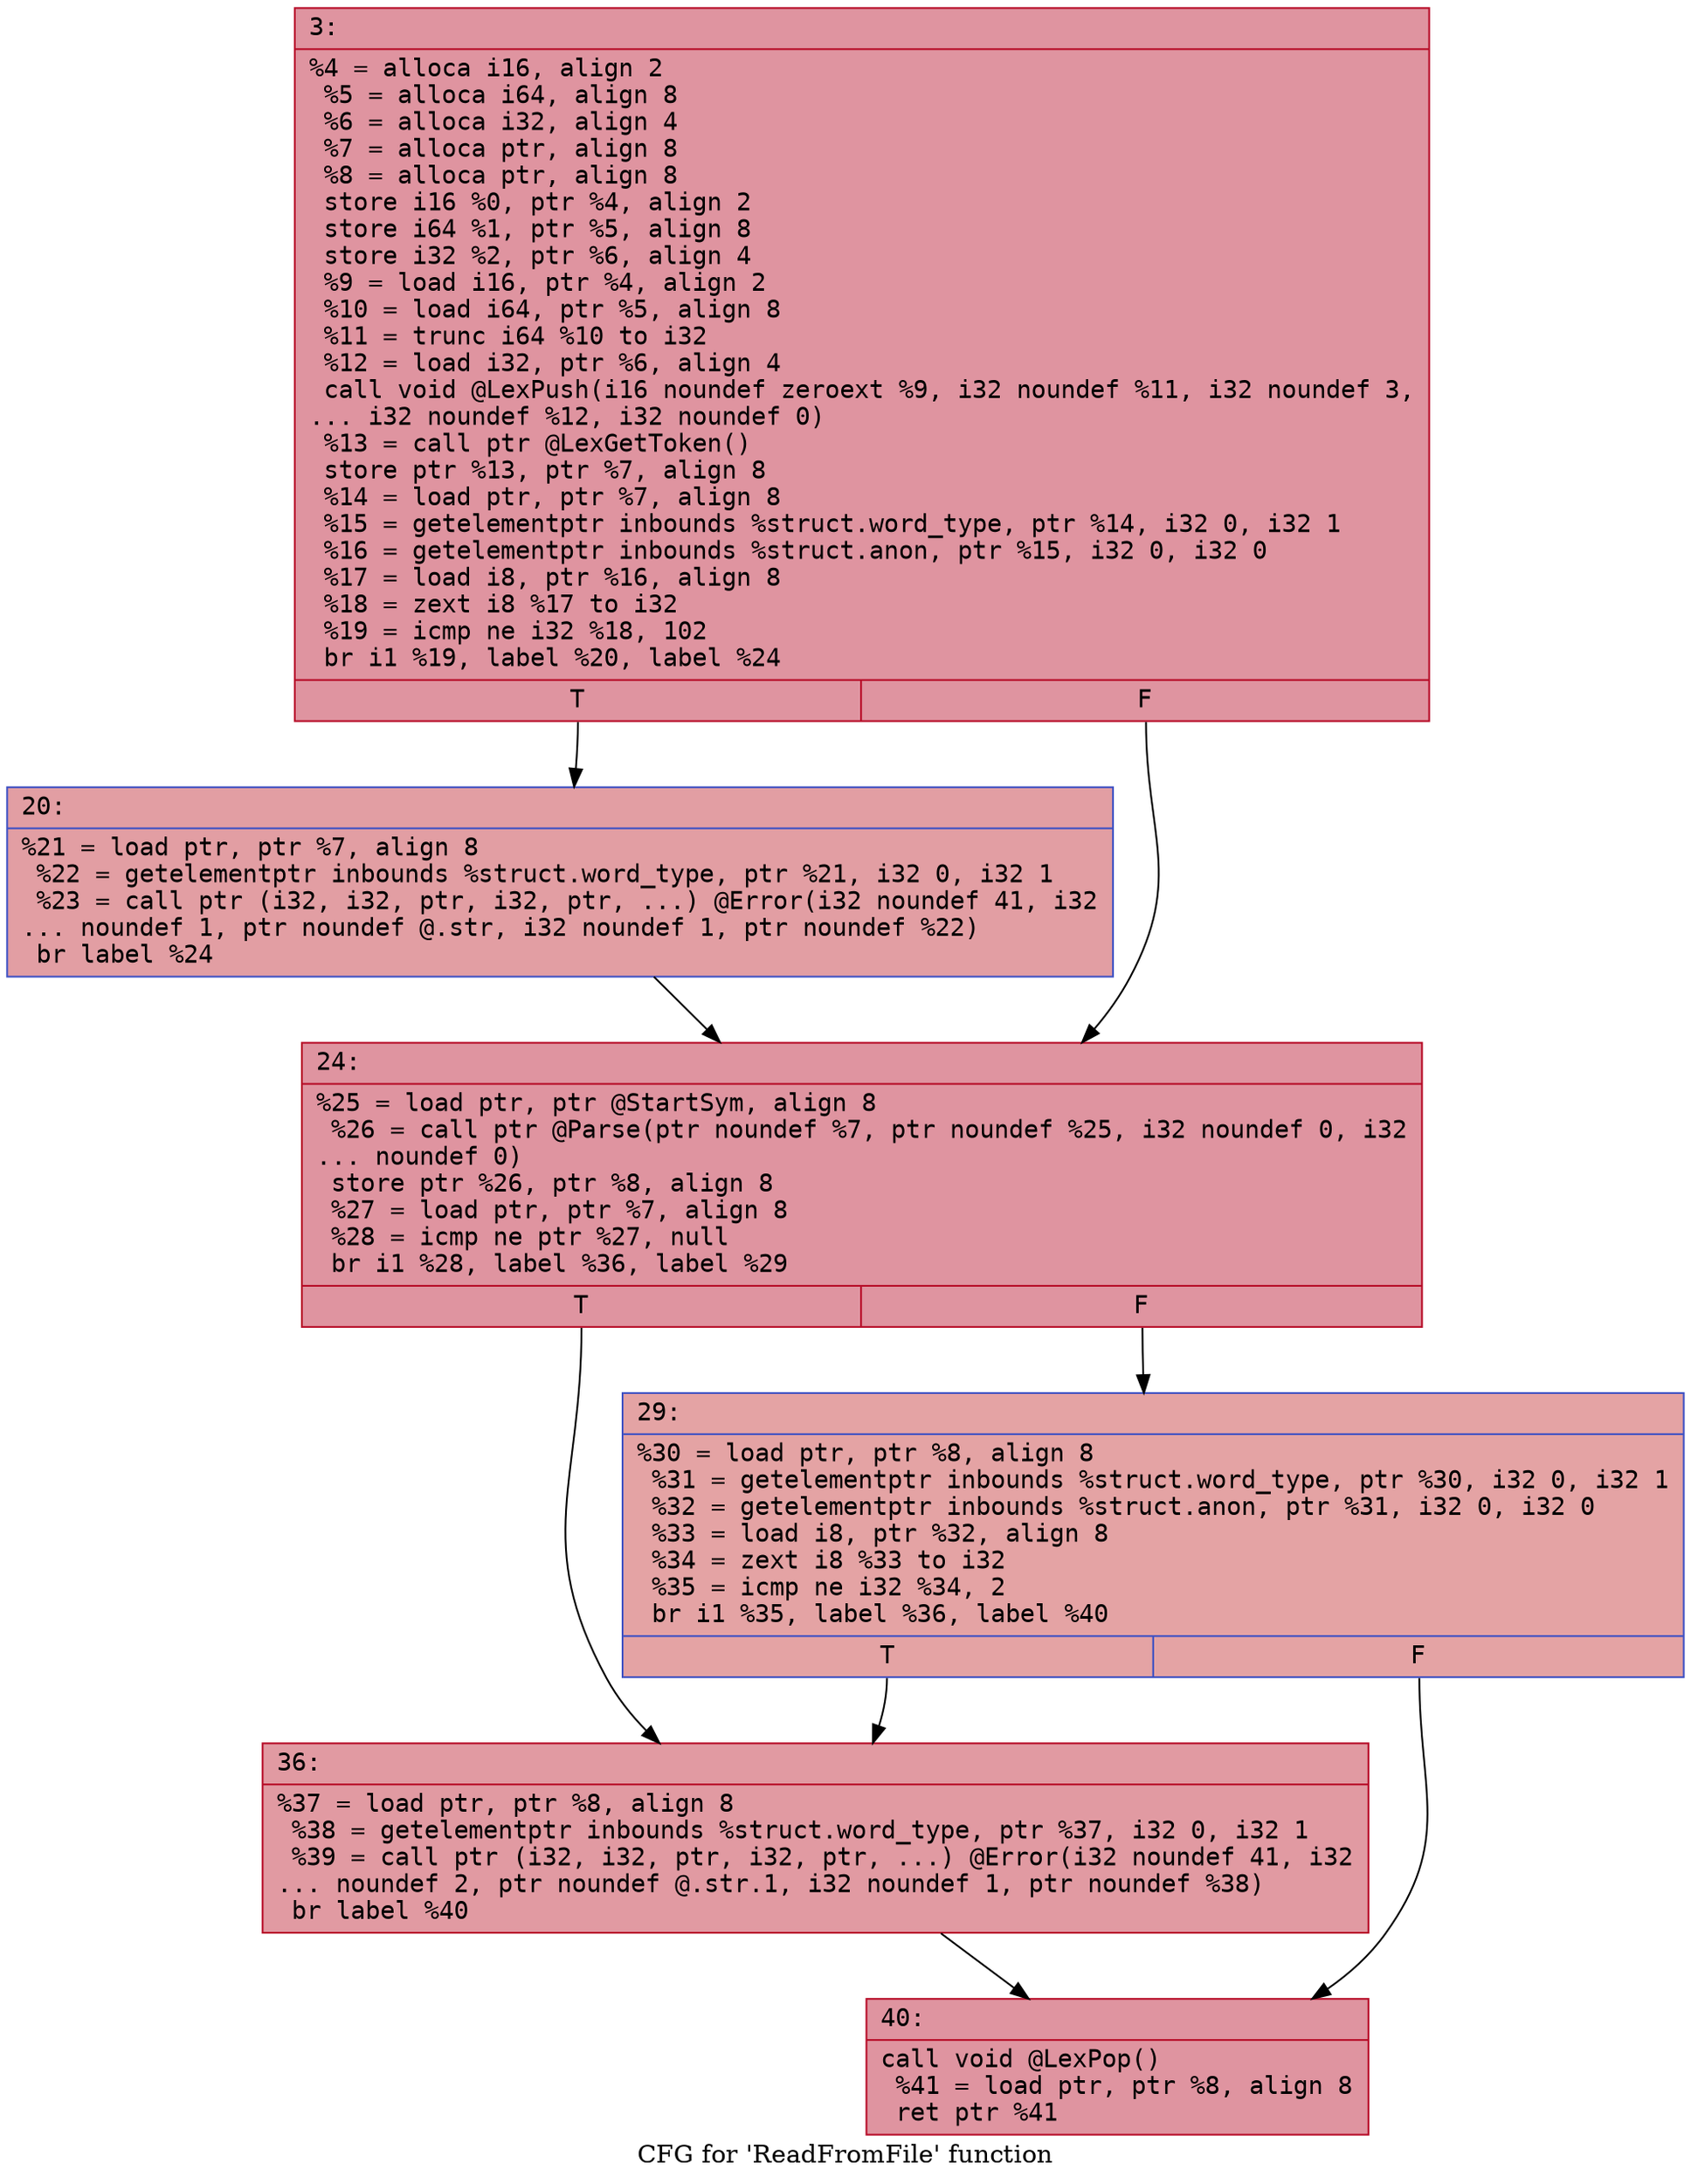 digraph "CFG for 'ReadFromFile' function" {
	label="CFG for 'ReadFromFile' function";

	Node0x600003195a90 [shape=record,color="#b70d28ff", style=filled, fillcolor="#b70d2870" fontname="Courier",label="{3:\l|  %4 = alloca i16, align 2\l  %5 = alloca i64, align 8\l  %6 = alloca i32, align 4\l  %7 = alloca ptr, align 8\l  %8 = alloca ptr, align 8\l  store i16 %0, ptr %4, align 2\l  store i64 %1, ptr %5, align 8\l  store i32 %2, ptr %6, align 4\l  %9 = load i16, ptr %4, align 2\l  %10 = load i64, ptr %5, align 8\l  %11 = trunc i64 %10 to i32\l  %12 = load i32, ptr %6, align 4\l  call void @LexPush(i16 noundef zeroext %9, i32 noundef %11, i32 noundef 3,\l... i32 noundef %12, i32 noundef 0)\l  %13 = call ptr @LexGetToken()\l  store ptr %13, ptr %7, align 8\l  %14 = load ptr, ptr %7, align 8\l  %15 = getelementptr inbounds %struct.word_type, ptr %14, i32 0, i32 1\l  %16 = getelementptr inbounds %struct.anon, ptr %15, i32 0, i32 0\l  %17 = load i8, ptr %16, align 8\l  %18 = zext i8 %17 to i32\l  %19 = icmp ne i32 %18, 102\l  br i1 %19, label %20, label %24\l|{<s0>T|<s1>F}}"];
	Node0x600003195a90:s0 -> Node0x600003195ae0[tooltip="3 -> 20\nProbability 50.00%" ];
	Node0x600003195a90:s1 -> Node0x600003195b30[tooltip="3 -> 24\nProbability 50.00%" ];
	Node0x600003195ae0 [shape=record,color="#3d50c3ff", style=filled, fillcolor="#be242e70" fontname="Courier",label="{20:\l|  %21 = load ptr, ptr %7, align 8\l  %22 = getelementptr inbounds %struct.word_type, ptr %21, i32 0, i32 1\l  %23 = call ptr (i32, i32, ptr, i32, ptr, ...) @Error(i32 noundef 41, i32\l... noundef 1, ptr noundef @.str, i32 noundef 1, ptr noundef %22)\l  br label %24\l}"];
	Node0x600003195ae0 -> Node0x600003195b30[tooltip="20 -> 24\nProbability 100.00%" ];
	Node0x600003195b30 [shape=record,color="#b70d28ff", style=filled, fillcolor="#b70d2870" fontname="Courier",label="{24:\l|  %25 = load ptr, ptr @StartSym, align 8\l  %26 = call ptr @Parse(ptr noundef %7, ptr noundef %25, i32 noundef 0, i32\l... noundef 0)\l  store ptr %26, ptr %8, align 8\l  %27 = load ptr, ptr %7, align 8\l  %28 = icmp ne ptr %27, null\l  br i1 %28, label %36, label %29\l|{<s0>T|<s1>F}}"];
	Node0x600003195b30:s0 -> Node0x600003195bd0[tooltip="24 -> 36\nProbability 62.50%" ];
	Node0x600003195b30:s1 -> Node0x600003195b80[tooltip="24 -> 29\nProbability 37.50%" ];
	Node0x600003195b80 [shape=record,color="#3d50c3ff", style=filled, fillcolor="#c32e3170" fontname="Courier",label="{29:\l|  %30 = load ptr, ptr %8, align 8\l  %31 = getelementptr inbounds %struct.word_type, ptr %30, i32 0, i32 1\l  %32 = getelementptr inbounds %struct.anon, ptr %31, i32 0, i32 0\l  %33 = load i8, ptr %32, align 8\l  %34 = zext i8 %33 to i32\l  %35 = icmp ne i32 %34, 2\l  br i1 %35, label %36, label %40\l|{<s0>T|<s1>F}}"];
	Node0x600003195b80:s0 -> Node0x600003195bd0[tooltip="29 -> 36\nProbability 50.00%" ];
	Node0x600003195b80:s1 -> Node0x600003195c20[tooltip="29 -> 40\nProbability 50.00%" ];
	Node0x600003195bd0 [shape=record,color="#b70d28ff", style=filled, fillcolor="#bb1b2c70" fontname="Courier",label="{36:\l|  %37 = load ptr, ptr %8, align 8\l  %38 = getelementptr inbounds %struct.word_type, ptr %37, i32 0, i32 1\l  %39 = call ptr (i32, i32, ptr, i32, ptr, ...) @Error(i32 noundef 41, i32\l... noundef 2, ptr noundef @.str.1, i32 noundef 1, ptr noundef %38)\l  br label %40\l}"];
	Node0x600003195bd0 -> Node0x600003195c20[tooltip="36 -> 40\nProbability 100.00%" ];
	Node0x600003195c20 [shape=record,color="#b70d28ff", style=filled, fillcolor="#b70d2870" fontname="Courier",label="{40:\l|  call void @LexPop()\l  %41 = load ptr, ptr %8, align 8\l  ret ptr %41\l}"];
}
